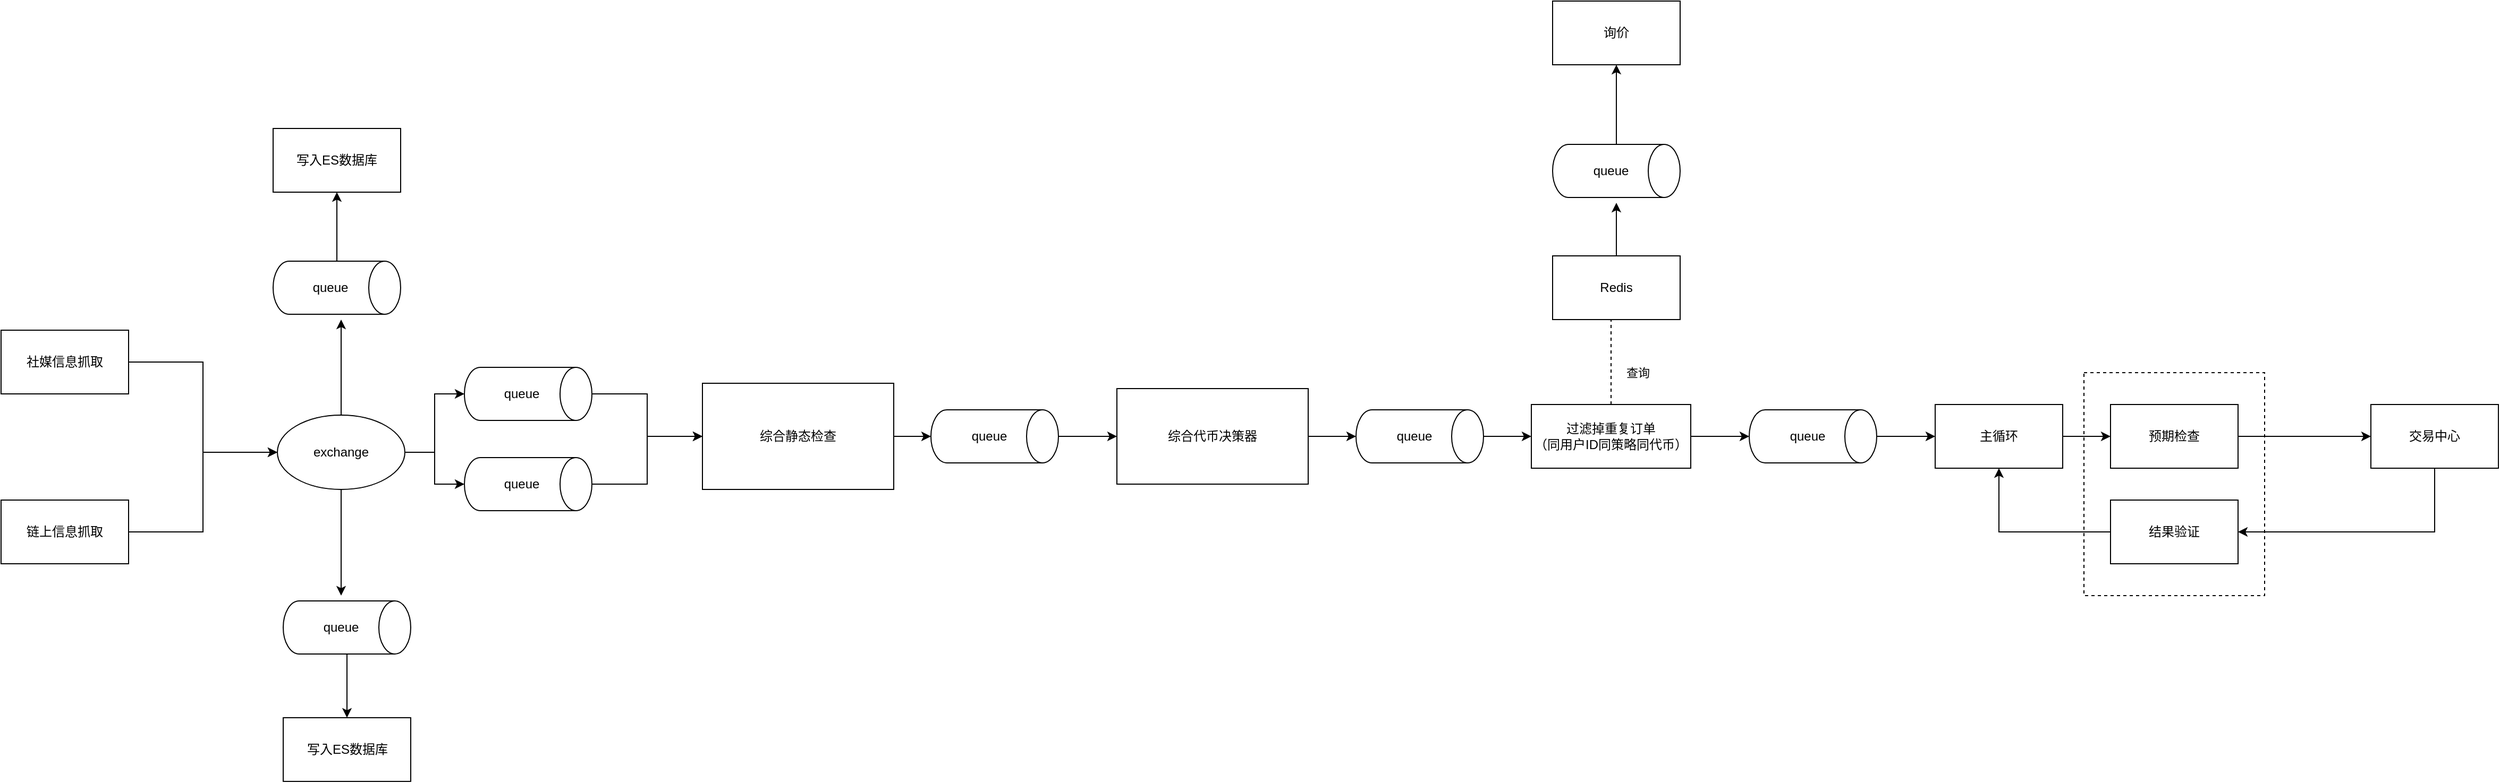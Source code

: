 <mxfile version="28.2.3">
  <diagram name="第 1 页" id="ktbgdnzE6EwHR5D7C_3F">
    <mxGraphModel dx="2911" dy="2239" grid="1" gridSize="10" guides="1" tooltips="1" connect="1" arrows="1" fold="1" page="1" pageScale="1" pageWidth="827" pageHeight="1169" math="0" shadow="0">
      <root>
        <mxCell id="0" />
        <mxCell id="1" parent="0" />
        <mxCell id="BARgVbZ0Zno3lgLKfqqs-4" value="" style="rounded=0;whiteSpace=wrap;html=1;dashed=1;" parent="1" vertex="1">
          <mxGeometry x="1820" y="200" width="170" height="210" as="geometry" />
        </mxCell>
        <mxCell id="co5VTCmra7gZKyppTI4R-13" style="edgeStyle=orthogonalEdgeStyle;rounded=0;orthogonalLoop=1;jettySize=auto;html=1;entryX=0;entryY=0.5;entryDx=0;entryDy=0;" parent="1" source="co5VTCmra7gZKyppTI4R-1" target="co5VTCmra7gZKyppTI4R-9" edge="1">
          <mxGeometry relative="1" as="geometry" />
        </mxCell>
        <mxCell id="co5VTCmra7gZKyppTI4R-1" value="" style="shape=cylinder3;whiteSpace=wrap;html=1;boundedLbl=1;backgroundOutline=1;size=15;rotation=90;" parent="1" vertex="1">
          <mxGeometry x="331" y="245" width="50" height="120" as="geometry" />
        </mxCell>
        <mxCell id="co5VTCmra7gZKyppTI4R-2" value="queue" style="text;html=1;align=center;verticalAlign=middle;whiteSpace=wrap;rounded=0;" parent="1" vertex="1">
          <mxGeometry x="320" y="290" width="60" height="30" as="geometry" />
        </mxCell>
        <mxCell id="co5VTCmra7gZKyppTI4R-12" style="edgeStyle=orthogonalEdgeStyle;rounded=0;orthogonalLoop=1;jettySize=auto;html=1;" parent="1" source="co5VTCmra7gZKyppTI4R-5" target="co5VTCmra7gZKyppTI4R-9" edge="1">
          <mxGeometry relative="1" as="geometry" />
        </mxCell>
        <mxCell id="co5VTCmra7gZKyppTI4R-5" value="" style="shape=cylinder3;whiteSpace=wrap;html=1;boundedLbl=1;backgroundOutline=1;size=15;rotation=90;" parent="1" vertex="1">
          <mxGeometry x="331" y="160" width="50" height="120" as="geometry" />
        </mxCell>
        <mxCell id="co5VTCmra7gZKyppTI4R-6" value="queue" style="text;html=1;align=center;verticalAlign=middle;whiteSpace=wrap;rounded=0;" parent="1" vertex="1">
          <mxGeometry x="320" y="205" width="60" height="30" as="geometry" />
        </mxCell>
        <mxCell id="co5VTCmra7gZKyppTI4R-17" style="edgeStyle=orthogonalEdgeStyle;rounded=0;orthogonalLoop=1;jettySize=auto;html=1;" parent="1" source="co5VTCmra7gZKyppTI4R-9" target="co5VTCmra7gZKyppTI4R-15" edge="1">
          <mxGeometry relative="1" as="geometry" />
        </mxCell>
        <mxCell id="co5VTCmra7gZKyppTI4R-9" value="综合静态检查" style="rounded=0;whiteSpace=wrap;html=1;" parent="1" vertex="1">
          <mxGeometry x="520" y="210" width="180" height="100" as="geometry" />
        </mxCell>
        <mxCell id="co5VTCmra7gZKyppTI4R-19" style="edgeStyle=orthogonalEdgeStyle;rounded=0;orthogonalLoop=1;jettySize=auto;html=1;entryX=0;entryY=0.5;entryDx=0;entryDy=0;" parent="1" source="co5VTCmra7gZKyppTI4R-15" target="co5VTCmra7gZKyppTI4R-18" edge="1">
          <mxGeometry relative="1" as="geometry" />
        </mxCell>
        <mxCell id="co5VTCmra7gZKyppTI4R-15" value="" style="shape=cylinder3;whiteSpace=wrap;html=1;boundedLbl=1;backgroundOutline=1;size=15;rotation=90;" parent="1" vertex="1">
          <mxGeometry x="770" y="200" width="50" height="120" as="geometry" />
        </mxCell>
        <mxCell id="co5VTCmra7gZKyppTI4R-16" value="queue" style="text;html=1;align=center;verticalAlign=middle;whiteSpace=wrap;rounded=0;" parent="1" vertex="1">
          <mxGeometry x="760" y="245" width="60" height="30" as="geometry" />
        </mxCell>
        <mxCell id="co5VTCmra7gZKyppTI4R-18" value="综合代币决策器" style="rounded=0;whiteSpace=wrap;html=1;" parent="1" vertex="1">
          <mxGeometry x="910" y="215" width="180" height="90" as="geometry" />
        </mxCell>
        <mxCell id="co5VTCmra7gZKyppTI4R-24" style="edgeStyle=orthogonalEdgeStyle;rounded=0;orthogonalLoop=1;jettySize=auto;html=1;" parent="1" source="co5VTCmra7gZKyppTI4R-21" edge="1">
          <mxGeometry relative="1" as="geometry">
            <mxPoint x="1300" y="260" as="targetPoint" />
          </mxGeometry>
        </mxCell>
        <mxCell id="co5VTCmra7gZKyppTI4R-21" value="" style="shape=cylinder3;whiteSpace=wrap;html=1;boundedLbl=1;backgroundOutline=1;size=15;rotation=90;" parent="1" vertex="1">
          <mxGeometry x="1170" y="200" width="50" height="120" as="geometry" />
        </mxCell>
        <mxCell id="co5VTCmra7gZKyppTI4R-22" value="queue" style="text;html=1;align=center;verticalAlign=middle;whiteSpace=wrap;rounded=0;" parent="1" vertex="1">
          <mxGeometry x="1160" y="245" width="60" height="30" as="geometry" />
        </mxCell>
        <mxCell id="co5VTCmra7gZKyppTI4R-23" style="edgeStyle=orthogonalEdgeStyle;rounded=0;orthogonalLoop=1;jettySize=auto;html=1;entryX=0.5;entryY=1;entryDx=0;entryDy=0;entryPerimeter=0;" parent="1" source="co5VTCmra7gZKyppTI4R-18" target="co5VTCmra7gZKyppTI4R-21" edge="1">
          <mxGeometry relative="1" as="geometry" />
        </mxCell>
        <mxCell id="co5VTCmra7gZKyppTI4R-28" style="edgeStyle=orthogonalEdgeStyle;rounded=0;orthogonalLoop=1;jettySize=auto;html=1;" parent="1" source="co5VTCmra7gZKyppTI4R-25" target="co5VTCmra7gZKyppTI4R-26" edge="1">
          <mxGeometry relative="1" as="geometry" />
        </mxCell>
        <mxCell id="BARgVbZ0Zno3lgLKfqqs-17" style="edgeStyle=orthogonalEdgeStyle;rounded=0;orthogonalLoop=1;jettySize=auto;html=1;dashed=1;endArrow=none;endFill=0;" parent="1" source="co5VTCmra7gZKyppTI4R-25" edge="1">
          <mxGeometry relative="1" as="geometry">
            <mxPoint x="1375" y="150" as="targetPoint" />
          </mxGeometry>
        </mxCell>
        <mxCell id="BARgVbZ0Zno3lgLKfqqs-32" value="查询" style="edgeLabel;html=1;align=center;verticalAlign=middle;resizable=0;points=[];" parent="BARgVbZ0Zno3lgLKfqqs-17" vertex="1" connectable="0">
          <mxGeometry x="-0.073" y="-2" relative="1" as="geometry">
            <mxPoint x="23" y="7" as="offset" />
          </mxGeometry>
        </mxCell>
        <mxCell id="co5VTCmra7gZKyppTI4R-25" value="过滤掉重复订单&lt;br&gt;（同用户ID同策略同代币）" style="rounded=0;whiteSpace=wrap;html=1;" parent="1" vertex="1">
          <mxGeometry x="1300" y="230" width="150" height="60" as="geometry" />
        </mxCell>
        <mxCell id="co5VTCmra7gZKyppTI4R-29" style="edgeStyle=orthogonalEdgeStyle;rounded=0;orthogonalLoop=1;jettySize=auto;html=1;" parent="1" source="co5VTCmra7gZKyppTI4R-26" edge="1">
          <mxGeometry relative="1" as="geometry">
            <mxPoint x="1680" y="260" as="targetPoint" />
          </mxGeometry>
        </mxCell>
        <mxCell id="co5VTCmra7gZKyppTI4R-26" value="" style="shape=cylinder3;whiteSpace=wrap;html=1;boundedLbl=1;backgroundOutline=1;size=15;rotation=90;" parent="1" vertex="1">
          <mxGeometry x="1540" y="200" width="50" height="120" as="geometry" />
        </mxCell>
        <mxCell id="co5VTCmra7gZKyppTI4R-27" value="queue" style="text;html=1;align=center;verticalAlign=middle;whiteSpace=wrap;rounded=0;" parent="1" vertex="1">
          <mxGeometry x="1530" y="245" width="60" height="30" as="geometry" />
        </mxCell>
        <mxCell id="BARgVbZ0Zno3lgLKfqqs-29" style="edgeStyle=orthogonalEdgeStyle;rounded=0;orthogonalLoop=1;jettySize=auto;html=1;exitX=1;exitY=0.5;exitDx=0;exitDy=0;entryX=0;entryY=0.5;entryDx=0;entryDy=0;" parent="1" source="co5VTCmra7gZKyppTI4R-30" target="BARgVbZ0Zno3lgLKfqqs-3" edge="1">
          <mxGeometry relative="1" as="geometry" />
        </mxCell>
        <mxCell id="co5VTCmra7gZKyppTI4R-30" value="主循环" style="rounded=0;whiteSpace=wrap;html=1;" parent="1" vertex="1">
          <mxGeometry x="1680" y="230" width="120" height="60" as="geometry" />
        </mxCell>
        <mxCell id="co5VTCmra7gZKyppTI4R-56" style="edgeStyle=orthogonalEdgeStyle;rounded=0;orthogonalLoop=1;jettySize=auto;html=1;" parent="1" source="co5VTCmra7gZKyppTI4R-35" edge="1">
          <mxGeometry relative="1" as="geometry">
            <mxPoint x="180" y="150" as="targetPoint" />
          </mxGeometry>
        </mxCell>
        <mxCell id="co5VTCmra7gZKyppTI4R-57" style="edgeStyle=orthogonalEdgeStyle;rounded=0;orthogonalLoop=1;jettySize=auto;html=1;" parent="1" source="co5VTCmra7gZKyppTI4R-35" edge="1">
          <mxGeometry relative="1" as="geometry">
            <mxPoint x="180" y="410" as="targetPoint" />
          </mxGeometry>
        </mxCell>
        <mxCell id="co5VTCmra7gZKyppTI4R-35" value="exchange" style="ellipse;whiteSpace=wrap;html=1;" parent="1" vertex="1">
          <mxGeometry x="120" y="240" width="120" height="70" as="geometry" />
        </mxCell>
        <mxCell id="co5VTCmra7gZKyppTI4R-45" style="edgeStyle=orthogonalEdgeStyle;rounded=0;orthogonalLoop=1;jettySize=auto;html=1;entryX=0;entryY=0.5;entryDx=0;entryDy=0;" parent="1" source="co5VTCmra7gZKyppTI4R-37" target="co5VTCmra7gZKyppTI4R-35" edge="1">
          <mxGeometry relative="1" as="geometry" />
        </mxCell>
        <mxCell id="co5VTCmra7gZKyppTI4R-37" value="社媒信息抓取" style="rounded=0;whiteSpace=wrap;html=1;" parent="1" vertex="1">
          <mxGeometry x="-140" y="160" width="120" height="60" as="geometry" />
        </mxCell>
        <mxCell id="co5VTCmra7gZKyppTI4R-46" style="edgeStyle=orthogonalEdgeStyle;rounded=0;orthogonalLoop=1;jettySize=auto;html=1;entryX=0;entryY=0.5;entryDx=0;entryDy=0;" parent="1" source="co5VTCmra7gZKyppTI4R-39" target="co5VTCmra7gZKyppTI4R-35" edge="1">
          <mxGeometry relative="1" as="geometry" />
        </mxCell>
        <mxCell id="co5VTCmra7gZKyppTI4R-39" value="链上信息抓取" style="rounded=0;whiteSpace=wrap;html=1;" parent="1" vertex="1">
          <mxGeometry x="-140" y="320" width="120" height="60" as="geometry" />
        </mxCell>
        <mxCell id="co5VTCmra7gZKyppTI4R-43" style="edgeStyle=orthogonalEdgeStyle;rounded=0;orthogonalLoop=1;jettySize=auto;html=1;entryX=0.5;entryY=1;entryDx=0;entryDy=0;entryPerimeter=0;" parent="1" source="co5VTCmra7gZKyppTI4R-35" target="co5VTCmra7gZKyppTI4R-1" edge="1">
          <mxGeometry relative="1" as="geometry" />
        </mxCell>
        <mxCell id="co5VTCmra7gZKyppTI4R-44" style="edgeStyle=orthogonalEdgeStyle;rounded=0;orthogonalLoop=1;jettySize=auto;html=1;entryX=0.5;entryY=1;entryDx=0;entryDy=0;entryPerimeter=0;" parent="1" source="co5VTCmra7gZKyppTI4R-35" target="co5VTCmra7gZKyppTI4R-5" edge="1">
          <mxGeometry relative="1" as="geometry" />
        </mxCell>
        <mxCell id="co5VTCmra7gZKyppTI4R-62" style="edgeStyle=orthogonalEdgeStyle;rounded=0;orthogonalLoop=1;jettySize=auto;html=1;entryX=0.5;entryY=1;entryDx=0;entryDy=0;" parent="1" source="co5VTCmra7gZKyppTI4R-47" target="co5VTCmra7gZKyppTI4R-58" edge="1">
          <mxGeometry relative="1" as="geometry" />
        </mxCell>
        <mxCell id="co5VTCmra7gZKyppTI4R-47" value="" style="shape=cylinder3;whiteSpace=wrap;html=1;boundedLbl=1;backgroundOutline=1;size=15;rotation=90;" parent="1" vertex="1">
          <mxGeometry x="151" y="60" width="50" height="120" as="geometry" />
        </mxCell>
        <mxCell id="co5VTCmra7gZKyppTI4R-48" value="queue" style="text;html=1;align=center;verticalAlign=middle;whiteSpace=wrap;rounded=0;" parent="1" vertex="1">
          <mxGeometry x="140" y="105" width="60" height="30" as="geometry" />
        </mxCell>
        <mxCell id="co5VTCmra7gZKyppTI4R-65" style="edgeStyle=orthogonalEdgeStyle;rounded=0;orthogonalLoop=1;jettySize=auto;html=1;entryX=0.5;entryY=0;entryDx=0;entryDy=0;" parent="1" source="co5VTCmra7gZKyppTI4R-50" target="co5VTCmra7gZKyppTI4R-63" edge="1">
          <mxGeometry relative="1" as="geometry" />
        </mxCell>
        <mxCell id="co5VTCmra7gZKyppTI4R-50" value="" style="shape=cylinder3;whiteSpace=wrap;html=1;boundedLbl=1;backgroundOutline=1;size=15;rotation=90;" parent="1" vertex="1">
          <mxGeometry x="160.5" y="380" width="50" height="120" as="geometry" />
        </mxCell>
        <mxCell id="co5VTCmra7gZKyppTI4R-51" value="queue" style="text;html=1;align=center;verticalAlign=middle;whiteSpace=wrap;rounded=0;" parent="1" vertex="1">
          <mxGeometry x="149.5" y="425" width="60" height="30" as="geometry" />
        </mxCell>
        <mxCell id="co5VTCmra7gZKyppTI4R-58" value="写入ES数据库" style="rounded=0;whiteSpace=wrap;html=1;" parent="1" vertex="1">
          <mxGeometry x="116" y="-30" width="120" height="60" as="geometry" />
        </mxCell>
        <mxCell id="co5VTCmra7gZKyppTI4R-63" value="写入ES数据库" style="rounded=0;whiteSpace=wrap;html=1;" parent="1" vertex="1">
          <mxGeometry x="125.5" y="525" width="120" height="60" as="geometry" />
        </mxCell>
        <mxCell id="BARgVbZ0Zno3lgLKfqqs-6" style="edgeStyle=orthogonalEdgeStyle;rounded=0;orthogonalLoop=1;jettySize=auto;html=1;exitX=1;exitY=0.5;exitDx=0;exitDy=0;" parent="1" source="BARgVbZ0Zno3lgLKfqqs-3" target="BARgVbZ0Zno3lgLKfqqs-7" edge="1">
          <mxGeometry relative="1" as="geometry">
            <mxPoint x="2050" y="249.857" as="targetPoint" />
          </mxGeometry>
        </mxCell>
        <mxCell id="BARgVbZ0Zno3lgLKfqqs-3" value="预期检查" style="rounded=0;whiteSpace=wrap;html=1;" parent="1" vertex="1">
          <mxGeometry x="1845" y="230" width="120" height="60" as="geometry" />
        </mxCell>
        <mxCell id="BARgVbZ0Zno3lgLKfqqs-9" style="edgeStyle=orthogonalEdgeStyle;rounded=0;orthogonalLoop=1;jettySize=auto;html=1;exitX=0;exitY=0.5;exitDx=0;exitDy=0;entryX=0.5;entryY=1;entryDx=0;entryDy=0;" parent="1" source="BARgVbZ0Zno3lgLKfqqs-5" target="co5VTCmra7gZKyppTI4R-30" edge="1">
          <mxGeometry relative="1" as="geometry" />
        </mxCell>
        <mxCell id="BARgVbZ0Zno3lgLKfqqs-5" value="结果验证" style="rounded=0;whiteSpace=wrap;html=1;" parent="1" vertex="1">
          <mxGeometry x="1845" y="320" width="120" height="60" as="geometry" />
        </mxCell>
        <mxCell id="BARgVbZ0Zno3lgLKfqqs-31" style="edgeStyle=orthogonalEdgeStyle;rounded=0;orthogonalLoop=1;jettySize=auto;html=1;entryX=1;entryY=0.5;entryDx=0;entryDy=0;" parent="1" source="BARgVbZ0Zno3lgLKfqqs-7" target="BARgVbZ0Zno3lgLKfqqs-5" edge="1">
          <mxGeometry relative="1" as="geometry">
            <Array as="points">
              <mxPoint x="2150" y="350" />
            </Array>
          </mxGeometry>
        </mxCell>
        <mxCell id="BARgVbZ0Zno3lgLKfqqs-7" value="交易中心" style="rounded=0;whiteSpace=wrap;html=1;" parent="1" vertex="1">
          <mxGeometry x="2090" y="230" width="120" height="60" as="geometry" />
        </mxCell>
        <mxCell id="BARgVbZ0Zno3lgLKfqqs-23" style="edgeStyle=orthogonalEdgeStyle;rounded=0;orthogonalLoop=1;jettySize=auto;html=1;" parent="1" source="BARgVbZ0Zno3lgLKfqqs-22" edge="1">
          <mxGeometry relative="1" as="geometry">
            <mxPoint x="1380" y="40" as="targetPoint" />
          </mxGeometry>
        </mxCell>
        <mxCell id="BARgVbZ0Zno3lgLKfqqs-22" value="Redis" style="rounded=0;whiteSpace=wrap;html=1;" parent="1" vertex="1">
          <mxGeometry x="1320" y="90" width="120" height="60" as="geometry" />
        </mxCell>
        <mxCell id="BARgVbZ0Zno3lgLKfqqs-26" style="edgeStyle=orthogonalEdgeStyle;rounded=0;orthogonalLoop=1;jettySize=auto;html=1;" parent="1" source="BARgVbZ0Zno3lgLKfqqs-24" edge="1">
          <mxGeometry relative="1" as="geometry">
            <mxPoint x="1380" y="-90" as="targetPoint" />
          </mxGeometry>
        </mxCell>
        <mxCell id="BARgVbZ0Zno3lgLKfqqs-24" value="" style="shape=cylinder3;whiteSpace=wrap;html=1;boundedLbl=1;backgroundOutline=1;size=15;rotation=90;" parent="1" vertex="1">
          <mxGeometry x="1355" y="-50" width="50" height="120" as="geometry" />
        </mxCell>
        <mxCell id="BARgVbZ0Zno3lgLKfqqs-25" value="queue" style="text;html=1;align=center;verticalAlign=middle;whiteSpace=wrap;rounded=0;" parent="1" vertex="1">
          <mxGeometry x="1345" y="-5" width="60" height="30" as="geometry" />
        </mxCell>
        <mxCell id="BARgVbZ0Zno3lgLKfqqs-27" value="询价" style="rounded=0;whiteSpace=wrap;html=1;" parent="1" vertex="1">
          <mxGeometry x="1320" y="-150" width="120" height="60" as="geometry" />
        </mxCell>
      </root>
    </mxGraphModel>
  </diagram>
</mxfile>
